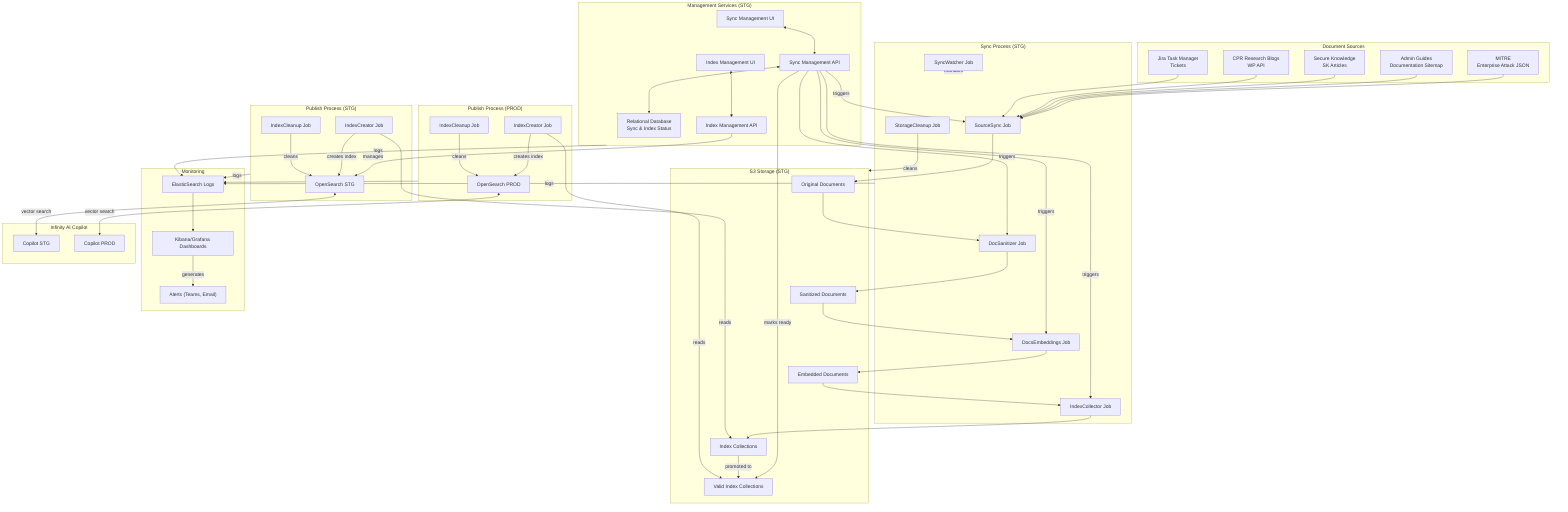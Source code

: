 flowchart TD
    %% Document Sources
    subgraph Sources["Document Sources"]
        mitre["MITRE\nEnterprise Attack JSON"]
        admin["Admin Guides\nDocumentation Sitemap"]
        sk["Secure Knowledge\nSK Articles"]
        cpr["CPR Research Blogs\nWP API"]
        jira["Jira Task Manager\nTickets"]
    end

    %% S3 Storage
    subgraph S3Storage["S3 Storage (STG)"]
        original["Original Documents"]
        sanitized["Sanitized Documents"]
        embedded["Embedded Documents"]
        index_collections["Index Collections"]
        valid_index_collections["Valid Index Collections"]
    end

    %% Management Services
    subgraph Management["Management Services (STG)"]
        sync_mgmt_ui["Sync Management UI"]
        sync_mgmt_api["Sync Management API"]
        index_mgmt_ui["Index Management UI"]
        index_mgmt_api["Index Management API"]
        db["Relational Database\nSync & Index Status"]
    end

    %% Sync Jobs
    subgraph SyncJobs["Sync Process (STG)"]
        source_sync["SourceSync Job"]
        doc_sanitizer["DocSanitizer Job"]
        docs_embeddings["DocsEmbeddings Job"]
        index_collector["IndexCollector Job"]
        sync_watcher["SyncWatcher Job"]
        storage_cleanup["StorageCleanup Job"]
    end

    %% Publishing Process
    subgraph PublishSTG["Publish Process (STG)"]
        index_creator_stg["IndexCreator Job"]
        index_cleanup_stg["IndexCleanup Job"]
        opensearch_stg["OpenSearch STG"]
    end

    subgraph PublishPROD["Publish Process (PROD)"]
        index_creator_prod["IndexCreator Job"]
        index_cleanup_prod["IndexCleanup Job"]
        opensearch_prod["OpenSearch PROD"]
    end

    %% Monitoring
    subgraph Monitoring["Monitoring"]
        logs["ElasticSearch Logs"]
        dashboards["Kibana/Grafana Dashboards"]
        alerts["Alerts (Teams, Email)"]
    end

    %% Copilot
    subgraph Copilot["Infinity AI Copilot"]
        copilot_stg["Copilot STG"]
        copilot_prod["Copilot PROD"]
    end

    %% Connections - Sources to Jobs
    mitre --> source_sync
    admin --> source_sync
    sk --> source_sync
    cpr --> source_sync
    jira --> source_sync

    %% Sync Process Flow
    source_sync --> original
    original --> doc_sanitizer
    doc_sanitizer --> sanitized
    sanitized --> docs_embeddings
    docs_embeddings --> embedded
    embedded --> index_collector
    index_collector --> index_collections
    sync_watcher -- "monitors" --> SyncJobs

    %% Management Connections
    sync_mgmt_ui <--> sync_mgmt_api
    sync_mgmt_api <--> db
    sync_mgmt_api -- "triggers" --> source_sync
    sync_mgmt_api -- "triggers" --> doc_sanitizer
    sync_mgmt_api -- "triggers" --> docs_embeddings
    sync_mgmt_api -- "triggers" --> index_collector
    storage_cleanup -- "cleans" --> S3Storage
    
    %% STG Index Management
    index_mgmt_ui <--> index_mgmt_api
    index_mgmt_api -- "manages" --> opensearch_stg
    
    %% Promote to Production
    sync_mgmt_api -- "marks ready" --> valid_index_collections
    index_collections -- "promoted to" --> valid_index_collections
    
    %% STG Index Creation
    index_creator_stg -- "reads" --> index_collections
    index_creator_stg -- "creates index" --> opensearch_stg
    index_cleanup_stg -- "cleans" --> opensearch_stg
    
    %% PROD Index Creation
    index_creator_prod -- "reads" --> valid_index_collections
    index_creator_prod -- "creates index" --> opensearch_prod
    index_cleanup_prod -- "cleans" --> opensearch_prod
    
    %% Copilot Usage
    opensearch_stg <-- "vector search" --> copilot_stg
    opensearch_prod <-- "vector search" --> copilot_prod
    
    %% Monitoring Connections
    SyncJobs -- "logs" --> logs
    PublishSTG -- "logs" --> logs
    PublishPROD -- "logs" --> logs
    Management -- "logs" --> logs
    logs --> dashboards
    dashboards -- "generates" --> alerts